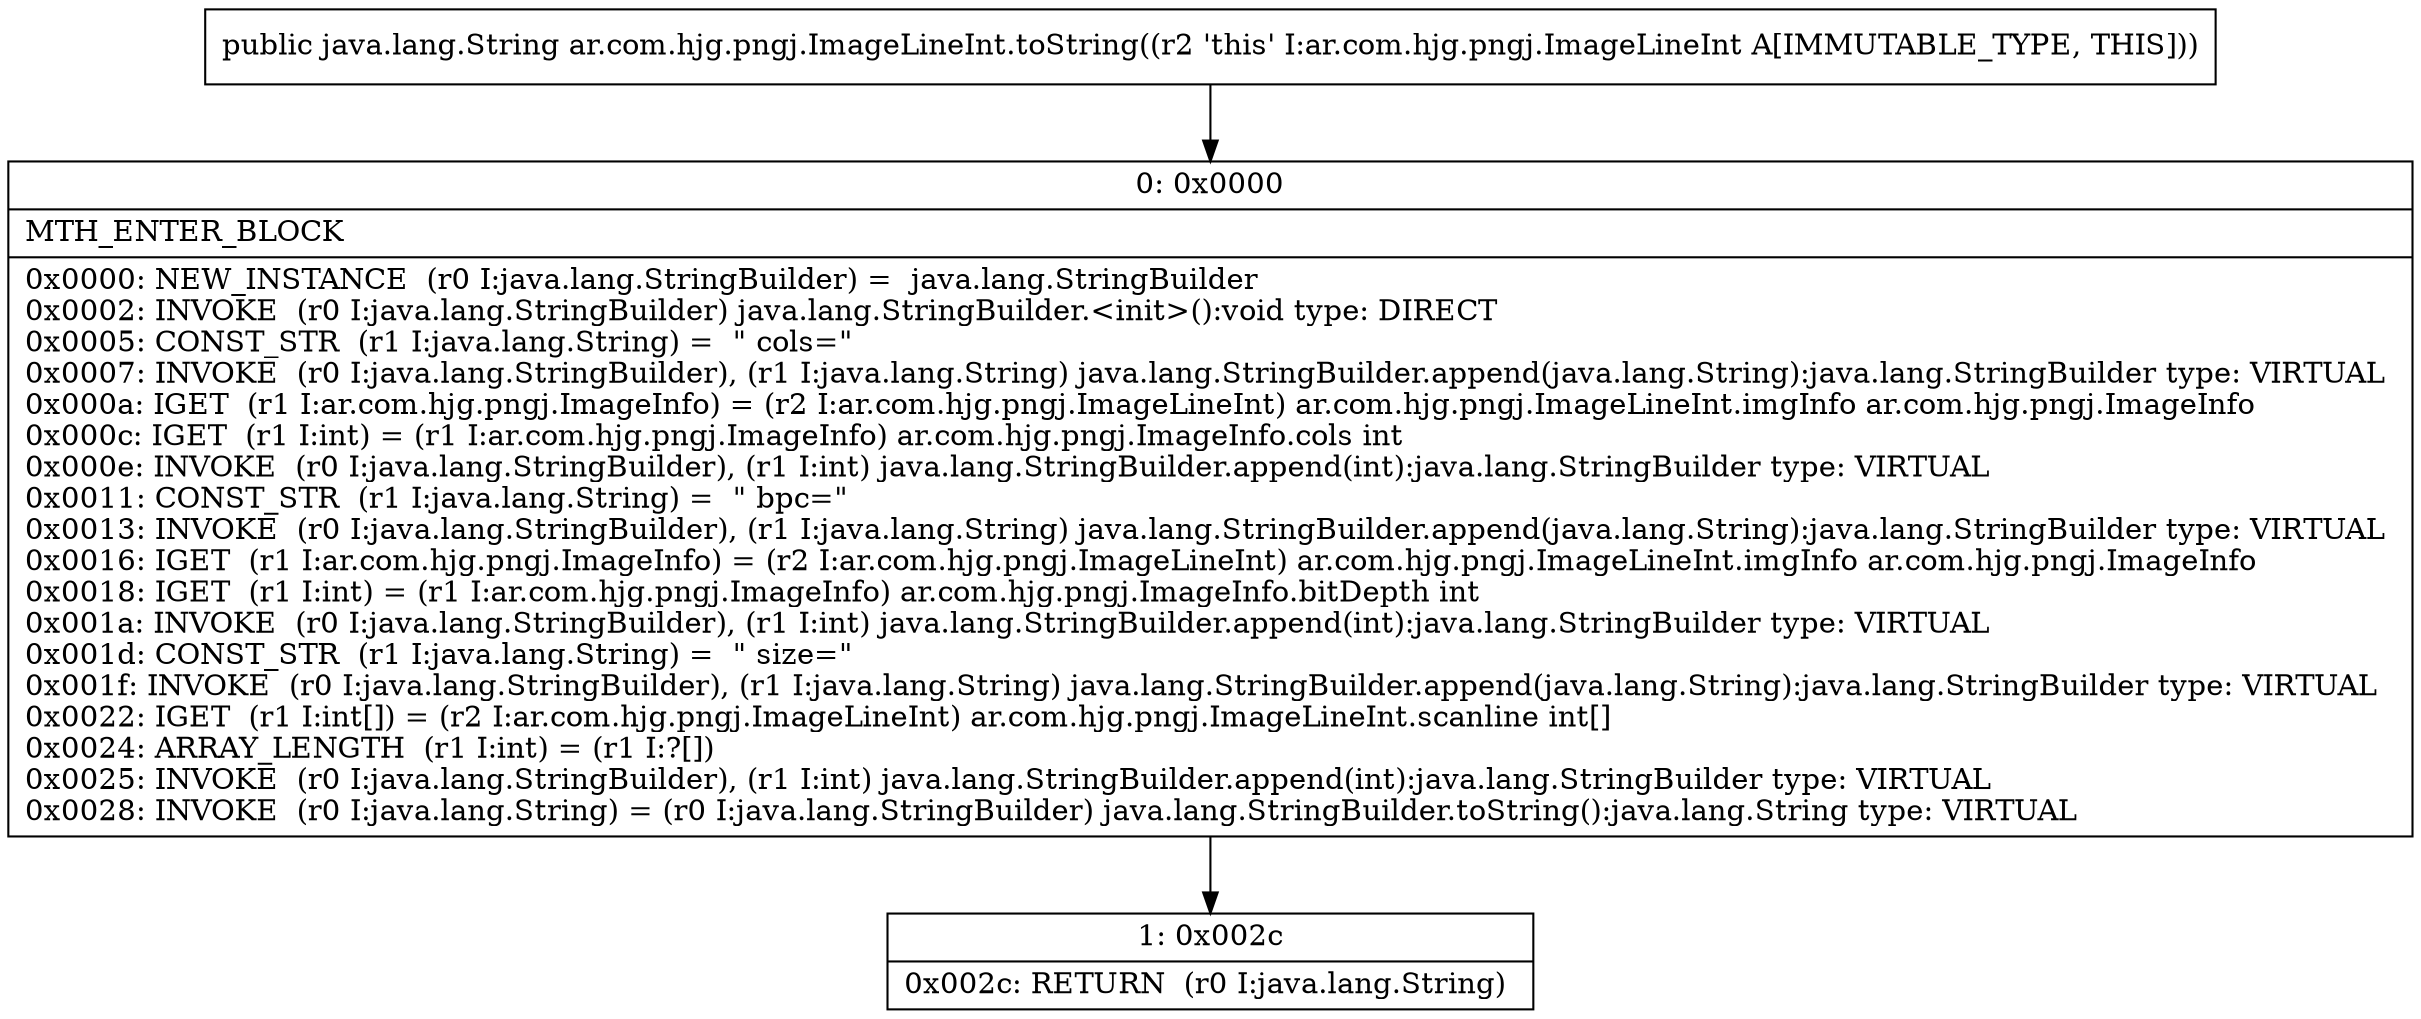 digraph "CFG forar.com.hjg.pngj.ImageLineInt.toString()Ljava\/lang\/String;" {
Node_0 [shape=record,label="{0\:\ 0x0000|MTH_ENTER_BLOCK\l|0x0000: NEW_INSTANCE  (r0 I:java.lang.StringBuilder) =  java.lang.StringBuilder \l0x0002: INVOKE  (r0 I:java.lang.StringBuilder) java.lang.StringBuilder.\<init\>():void type: DIRECT \l0x0005: CONST_STR  (r1 I:java.lang.String) =  \" cols=\" \l0x0007: INVOKE  (r0 I:java.lang.StringBuilder), (r1 I:java.lang.String) java.lang.StringBuilder.append(java.lang.String):java.lang.StringBuilder type: VIRTUAL \l0x000a: IGET  (r1 I:ar.com.hjg.pngj.ImageInfo) = (r2 I:ar.com.hjg.pngj.ImageLineInt) ar.com.hjg.pngj.ImageLineInt.imgInfo ar.com.hjg.pngj.ImageInfo \l0x000c: IGET  (r1 I:int) = (r1 I:ar.com.hjg.pngj.ImageInfo) ar.com.hjg.pngj.ImageInfo.cols int \l0x000e: INVOKE  (r0 I:java.lang.StringBuilder), (r1 I:int) java.lang.StringBuilder.append(int):java.lang.StringBuilder type: VIRTUAL \l0x0011: CONST_STR  (r1 I:java.lang.String) =  \" bpc=\" \l0x0013: INVOKE  (r0 I:java.lang.StringBuilder), (r1 I:java.lang.String) java.lang.StringBuilder.append(java.lang.String):java.lang.StringBuilder type: VIRTUAL \l0x0016: IGET  (r1 I:ar.com.hjg.pngj.ImageInfo) = (r2 I:ar.com.hjg.pngj.ImageLineInt) ar.com.hjg.pngj.ImageLineInt.imgInfo ar.com.hjg.pngj.ImageInfo \l0x0018: IGET  (r1 I:int) = (r1 I:ar.com.hjg.pngj.ImageInfo) ar.com.hjg.pngj.ImageInfo.bitDepth int \l0x001a: INVOKE  (r0 I:java.lang.StringBuilder), (r1 I:int) java.lang.StringBuilder.append(int):java.lang.StringBuilder type: VIRTUAL \l0x001d: CONST_STR  (r1 I:java.lang.String) =  \" size=\" \l0x001f: INVOKE  (r0 I:java.lang.StringBuilder), (r1 I:java.lang.String) java.lang.StringBuilder.append(java.lang.String):java.lang.StringBuilder type: VIRTUAL \l0x0022: IGET  (r1 I:int[]) = (r2 I:ar.com.hjg.pngj.ImageLineInt) ar.com.hjg.pngj.ImageLineInt.scanline int[] \l0x0024: ARRAY_LENGTH  (r1 I:int) = (r1 I:?[]) \l0x0025: INVOKE  (r0 I:java.lang.StringBuilder), (r1 I:int) java.lang.StringBuilder.append(int):java.lang.StringBuilder type: VIRTUAL \l0x0028: INVOKE  (r0 I:java.lang.String) = (r0 I:java.lang.StringBuilder) java.lang.StringBuilder.toString():java.lang.String type: VIRTUAL \l}"];
Node_1 [shape=record,label="{1\:\ 0x002c|0x002c: RETURN  (r0 I:java.lang.String) \l}"];
MethodNode[shape=record,label="{public java.lang.String ar.com.hjg.pngj.ImageLineInt.toString((r2 'this' I:ar.com.hjg.pngj.ImageLineInt A[IMMUTABLE_TYPE, THIS])) }"];
MethodNode -> Node_0;
Node_0 -> Node_1;
}


